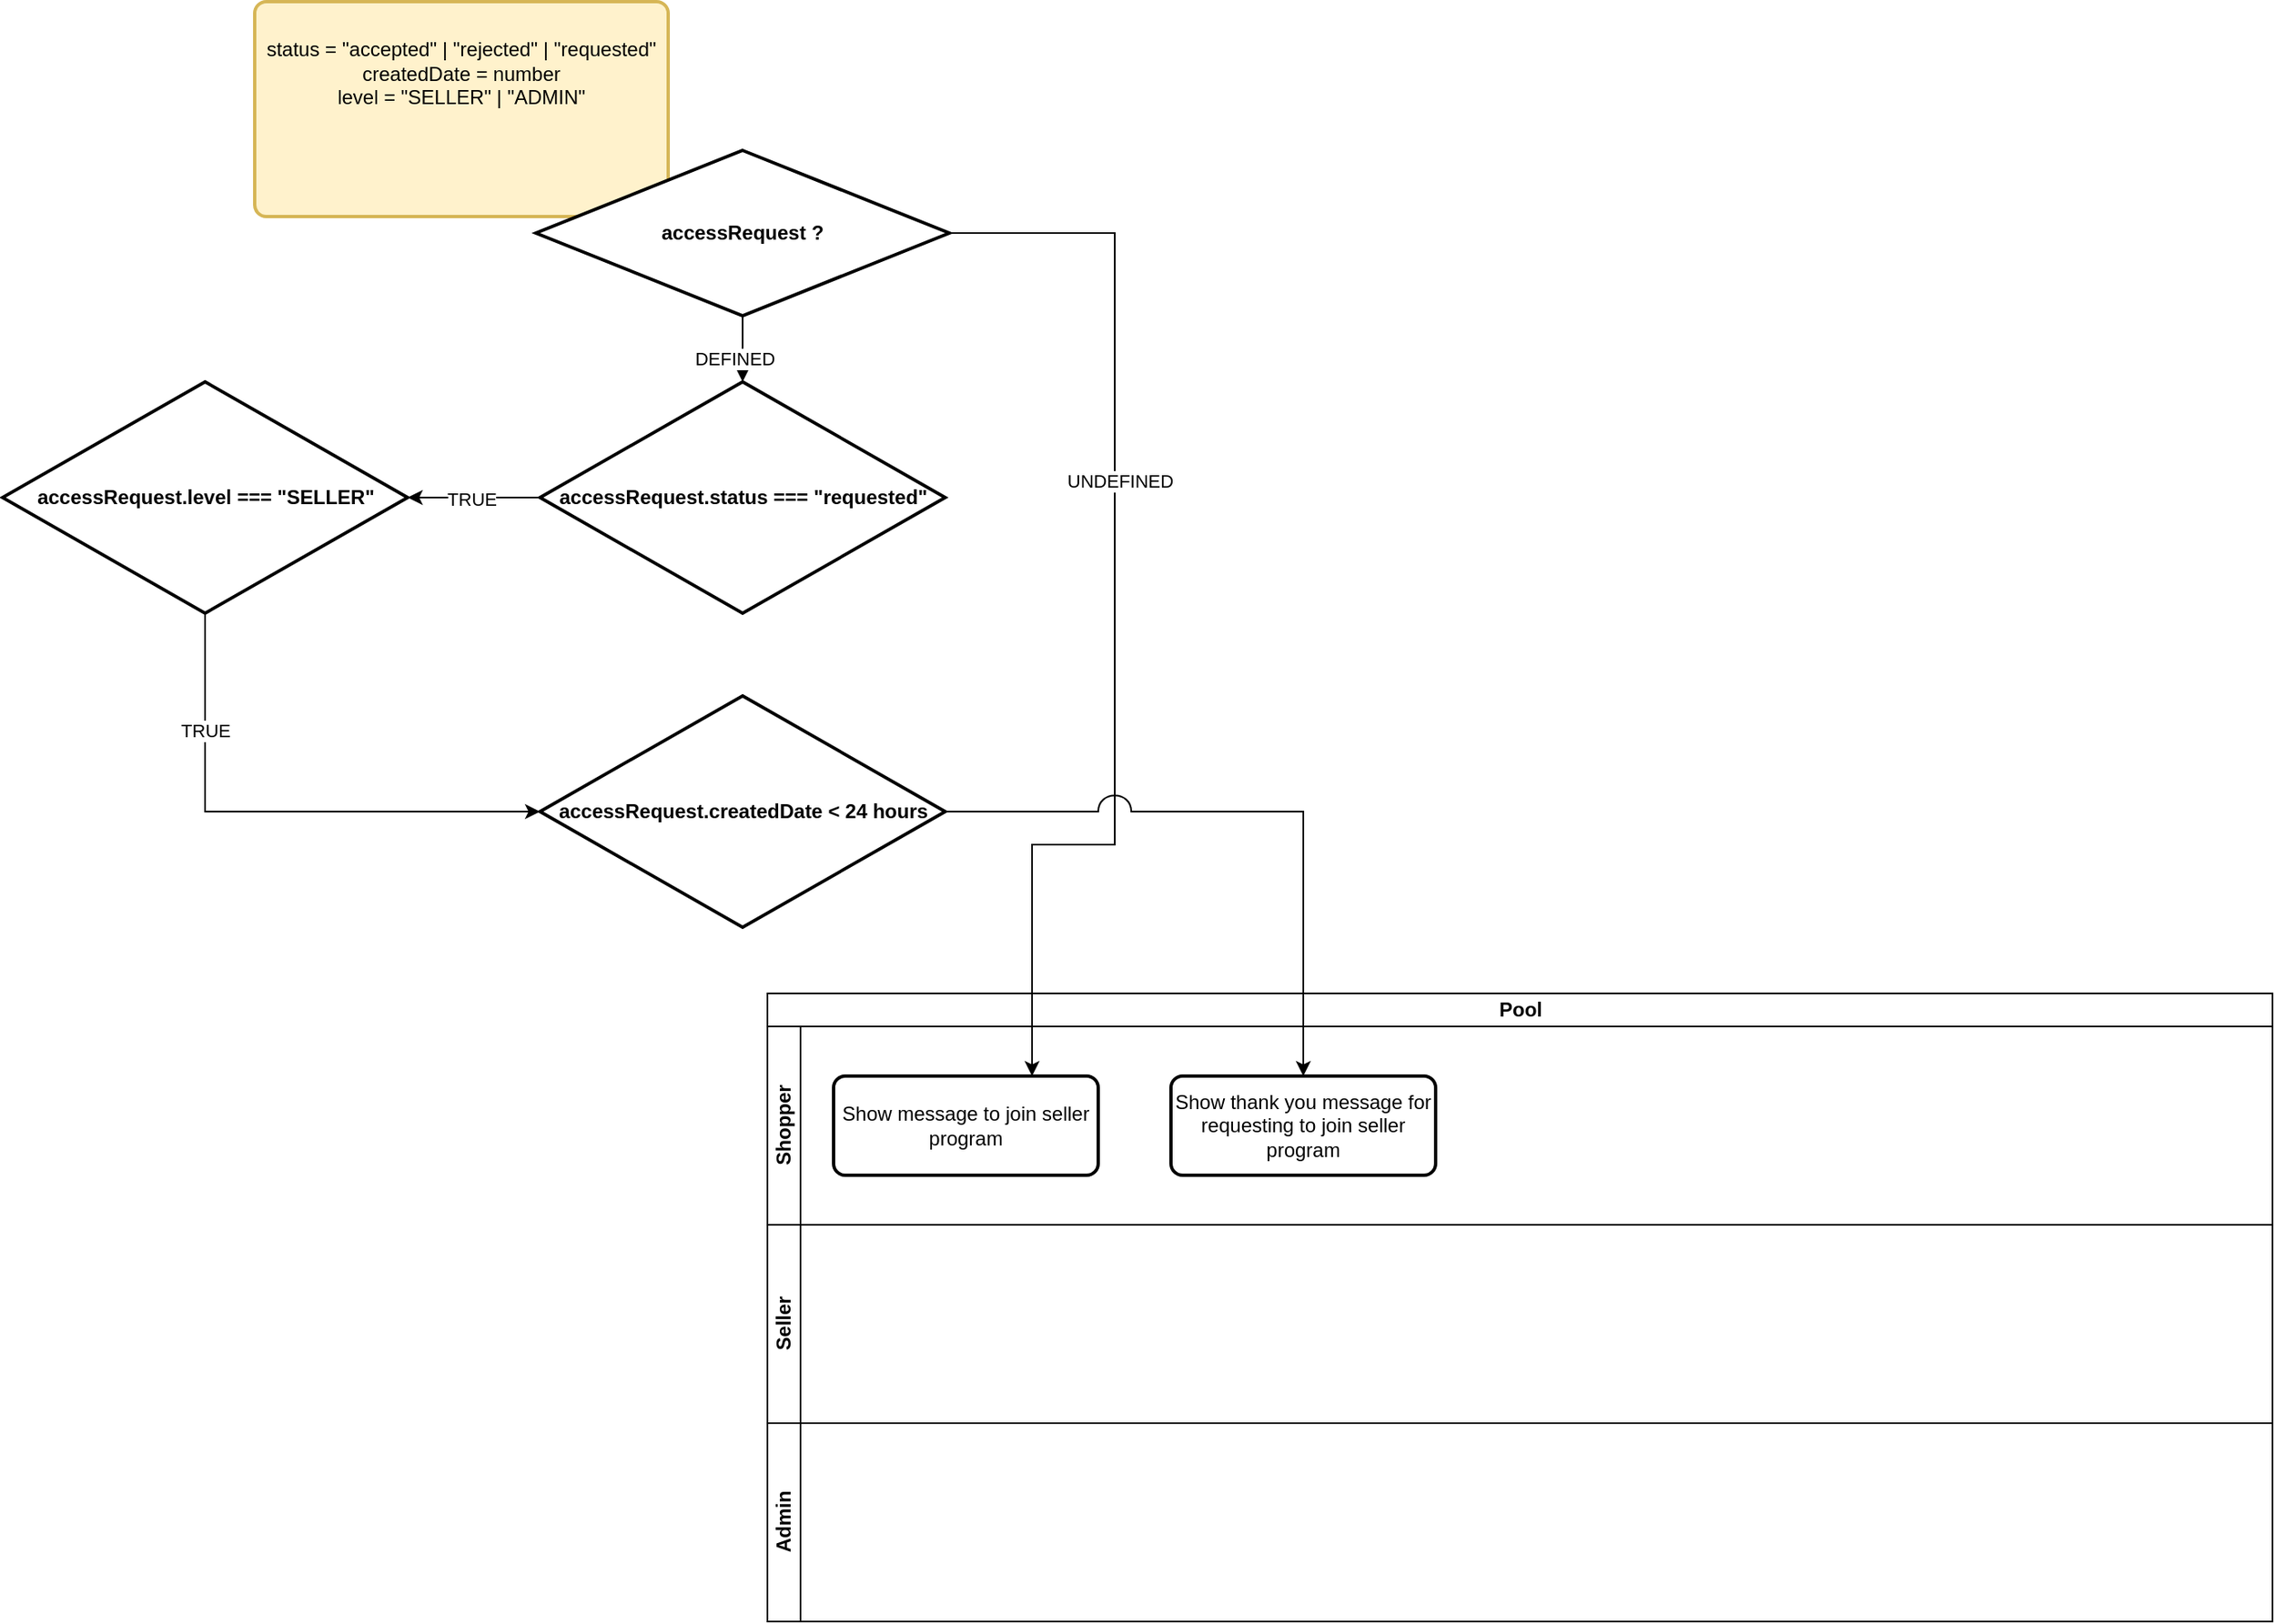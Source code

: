 <mxfile version="24.4.4" type="github">
  <diagram name="Join Seller Program" id="py46rxaH6P93tPUjjsjk">
    <mxGraphModel dx="1886" dy="1764" grid="1" gridSize="10" guides="1" tooltips="1" connect="1" arrows="1" fold="1" page="1" pageScale="1" pageWidth="827" pageHeight="1169" math="0" shadow="0">
      <root>
        <mxCell id="0" />
        <mxCell id="1" parent="0" />
        <mxCell id="pwCoVehc74oGvvkLCsKb-19" value="status = &quot;accepted&quot; | &quot;rejected&quot; | &quot;requested&quot;&lt;br&gt;&lt;div&gt;createdDate = number&lt;br&gt;level = &quot;SELLER&quot; | &quot;ADMIN&quot;&lt;br&gt;&lt;br&gt;&lt;/div&gt;&lt;br&gt;&lt;div&gt;&lt;br&gt;&lt;/div&gt;" style="rounded=1;whiteSpace=wrap;html=1;absoluteArcSize=1;arcSize=14;strokeWidth=2;fillColor=#fff2cc;strokeColor=#d6b656;" vertex="1" parent="1">
          <mxGeometry x="-140" y="-550" width="250" height="130" as="geometry" />
        </mxCell>
        <mxCell id="pwCoVehc74oGvvkLCsKb-1" value="Pool" style="swimlane;childLayout=stackLayout;resizeParent=1;resizeParentMax=0;horizontal=1;startSize=20;horizontalStack=0;html=1;" vertex="1" parent="1">
          <mxGeometry x="170" y="50" width="910" height="380" as="geometry" />
        </mxCell>
        <mxCell id="pwCoVehc74oGvvkLCsKb-2" value="Shopper" style="swimlane;startSize=20;horizontal=0;html=1;" vertex="1" parent="pwCoVehc74oGvvkLCsKb-1">
          <mxGeometry y="20" width="910" height="120" as="geometry" />
        </mxCell>
        <mxCell id="pwCoVehc74oGvvkLCsKb-5" value="Show message to join seller program" style="rounded=1;whiteSpace=wrap;html=1;absoluteArcSize=1;arcSize=14;strokeWidth=2;" vertex="1" parent="pwCoVehc74oGvvkLCsKb-2">
          <mxGeometry x="40" y="30" width="160" height="60" as="geometry" />
        </mxCell>
        <mxCell id="pwCoVehc74oGvvkLCsKb-17" value="Show thank you message for requesting to join seller program" style="rounded=1;whiteSpace=wrap;html=1;absoluteArcSize=1;arcSize=14;strokeWidth=2;" vertex="1" parent="pwCoVehc74oGvvkLCsKb-2">
          <mxGeometry x="244" y="30" width="160" height="60" as="geometry" />
        </mxCell>
        <mxCell id="pwCoVehc74oGvvkLCsKb-3" value="Seller" style="swimlane;startSize=20;horizontal=0;html=1;" vertex="1" parent="pwCoVehc74oGvvkLCsKb-1">
          <mxGeometry y="140" width="910" height="120" as="geometry" />
        </mxCell>
        <mxCell id="pwCoVehc74oGvvkLCsKb-4" value="Admin" style="swimlane;startSize=20;horizontal=0;html=1;" vertex="1" parent="pwCoVehc74oGvvkLCsKb-1">
          <mxGeometry y="260" width="910" height="120" as="geometry" />
        </mxCell>
        <mxCell id="pwCoVehc74oGvvkLCsKb-10" value="" style="edgeStyle=orthogonalEdgeStyle;rounded=0;orthogonalLoop=1;jettySize=auto;html=1;" edge="1" parent="1" source="pwCoVehc74oGvvkLCsKb-7" target="pwCoVehc74oGvvkLCsKb-9">
          <mxGeometry relative="1" as="geometry" />
        </mxCell>
        <mxCell id="pwCoVehc74oGvvkLCsKb-13" value="DEFINED" style="edgeLabel;html=1;align=center;verticalAlign=middle;resizable=0;points=[];" vertex="1" connectable="0" parent="pwCoVehc74oGvvkLCsKb-10">
          <mxGeometry x="0.28" y="3" relative="1" as="geometry">
            <mxPoint x="-8" as="offset" />
          </mxGeometry>
        </mxCell>
        <mxCell id="pwCoVehc74oGvvkLCsKb-11" style="edgeStyle=orthogonalEdgeStyle;rounded=0;orthogonalLoop=1;jettySize=auto;html=1;entryX=0.75;entryY=0;entryDx=0;entryDy=0;jumpStyle=arc;jumpSize=20;" edge="1" parent="1" source="pwCoVehc74oGvvkLCsKb-7" target="pwCoVehc74oGvvkLCsKb-5">
          <mxGeometry relative="1" as="geometry">
            <Array as="points">
              <mxPoint x="380" y="-410" />
              <mxPoint x="380" y="-40" />
              <mxPoint x="330" y="-40" />
            </Array>
          </mxGeometry>
        </mxCell>
        <mxCell id="pwCoVehc74oGvvkLCsKb-12" value="UNDEFINED" style="edgeLabel;html=1;align=center;verticalAlign=middle;resizable=0;points=[];" vertex="1" connectable="0" parent="pwCoVehc74oGvvkLCsKb-11">
          <mxGeometry x="-0.243" y="3" relative="1" as="geometry">
            <mxPoint as="offset" />
          </mxGeometry>
        </mxCell>
        <mxCell id="pwCoVehc74oGvvkLCsKb-7" value="accessRequest ?" style="strokeWidth=2;html=1;shape=mxgraph.flowchart.decision;whiteSpace=wrap;fontStyle=1" vertex="1" parent="1">
          <mxGeometry x="30" y="-460" width="250" height="100" as="geometry" />
        </mxCell>
        <mxCell id="pwCoVehc74oGvvkLCsKb-22" value="" style="edgeStyle=orthogonalEdgeStyle;rounded=0;orthogonalLoop=1;jettySize=auto;html=1;" edge="1" parent="1" source="pwCoVehc74oGvvkLCsKb-9" target="pwCoVehc74oGvvkLCsKb-21">
          <mxGeometry relative="1" as="geometry" />
        </mxCell>
        <mxCell id="pwCoVehc74oGvvkLCsKb-23" value="TRUE" style="edgeLabel;html=1;align=center;verticalAlign=middle;resizable=0;points=[];" vertex="1" connectable="0" parent="pwCoVehc74oGvvkLCsKb-22">
          <mxGeometry x="0.054" y="4" relative="1" as="geometry">
            <mxPoint y="-3" as="offset" />
          </mxGeometry>
        </mxCell>
        <mxCell id="pwCoVehc74oGvvkLCsKb-9" value="accessRequest.status === &quot;requested&quot;" style="rhombus;whiteSpace=wrap;html=1;strokeWidth=2;fontStyle=1;" vertex="1" parent="1">
          <mxGeometry x="32.5" y="-320" width="245" height="140" as="geometry" />
        </mxCell>
        <mxCell id="pwCoVehc74oGvvkLCsKb-18" style="edgeStyle=orthogonalEdgeStyle;rounded=0;orthogonalLoop=1;jettySize=auto;html=1;jumpStyle=arc;jumpSize=20;" edge="1" parent="1" source="pwCoVehc74oGvvkLCsKb-14" target="pwCoVehc74oGvvkLCsKb-17">
          <mxGeometry relative="1" as="geometry" />
        </mxCell>
        <mxCell id="pwCoVehc74oGvvkLCsKb-14" value="accessRequest.createdDate &amp;lt; 24 hours" style="rhombus;whiteSpace=wrap;html=1;strokeWidth=2;fontStyle=1;" vertex="1" parent="1">
          <mxGeometry x="32.5" y="-130" width="245" height="140" as="geometry" />
        </mxCell>
        <mxCell id="pwCoVehc74oGvvkLCsKb-24" style="edgeStyle=orthogonalEdgeStyle;rounded=0;orthogonalLoop=1;jettySize=auto;html=1;entryX=0;entryY=0.5;entryDx=0;entryDy=0;" edge="1" parent="1" source="pwCoVehc74oGvvkLCsKb-21" target="pwCoVehc74oGvvkLCsKb-14">
          <mxGeometry relative="1" as="geometry">
            <Array as="points">
              <mxPoint x="-170" y="-60" />
            </Array>
          </mxGeometry>
        </mxCell>
        <mxCell id="pwCoVehc74oGvvkLCsKb-25" value="TRUE" style="edgeLabel;html=1;align=center;verticalAlign=middle;resizable=0;points=[];" vertex="1" connectable="0" parent="pwCoVehc74oGvvkLCsKb-24">
          <mxGeometry x="-0.65" y="-2" relative="1" as="geometry">
            <mxPoint x="2" y="14" as="offset" />
          </mxGeometry>
        </mxCell>
        <mxCell id="pwCoVehc74oGvvkLCsKb-21" value="accessRequest.level === &quot;SELLER&quot;" style="rhombus;whiteSpace=wrap;html=1;strokeWidth=2;fontStyle=1;" vertex="1" parent="1">
          <mxGeometry x="-292.5" y="-320" width="245" height="140" as="geometry" />
        </mxCell>
      </root>
    </mxGraphModel>
  </diagram>
</mxfile>

